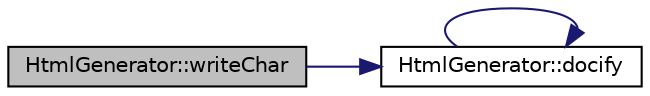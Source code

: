 digraph "HtmlGenerator::writeChar"
{
 // LATEX_PDF_SIZE
  edge [fontname="Helvetica",fontsize="10",labelfontname="Helvetica",labelfontsize="10"];
  node [fontname="Helvetica",fontsize="10",shape=record];
  rankdir="LR";
  Node1 [label="HtmlGenerator::writeChar",height=0.2,width=0.4,color="black", fillcolor="grey75", style="filled", fontcolor="black",tooltip=" "];
  Node1 -> Node2 [color="midnightblue",fontsize="10",style="solid",fontname="Helvetica"];
  Node2 [label="HtmlGenerator::docify",height=0.2,width=0.4,color="black", fillcolor="white", style="filled",URL="$classHtmlGenerator.html#a9b3402c446387b2fba24bcc14cf82645",tooltip=" "];
  Node2 -> Node2 [color="midnightblue",fontsize="10",style="solid",fontname="Helvetica"];
}
